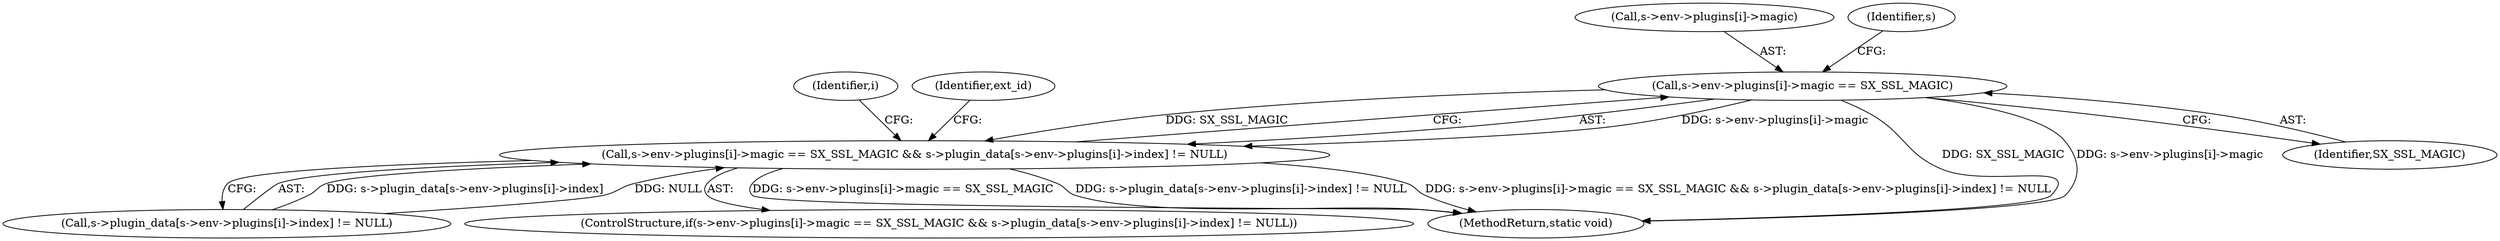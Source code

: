 digraph "0_jabberd2_8416ae54ecefa670534f27a31db71d048b9c7f16_0@array" {
"1000323" [label="(Call,s->env->plugins[i]->magic == SX_SSL_MAGIC)"];
"1000322" [label="(Call,s->env->plugins[i]->magic == SX_SSL_MAGIC && s->plugin_data[s->env->plugins[i]->index] != NULL)"];
"1000805" [label="(MethodReturn,static void)"];
"1000334" [label="(Call,s->plugin_data[s->env->plugins[i]->index] != NULL)"];
"1000333" [label="(Identifier,SX_SSL_MAGIC)"];
"1000321" [label="(ControlStructure,if(s->env->plugins[i]->magic == SX_SSL_MAGIC && s->plugin_data[s->env->plugins[i]->index] != NULL))"];
"1000322" [label="(Call,s->env->plugins[i]->magic == SX_SSL_MAGIC && s->plugin_data[s->env->plugins[i]->index] != NULL)"];
"1000324" [label="(Call,s->env->plugins[i]->magic)"];
"1000323" [label="(Call,s->env->plugins[i]->magic == SX_SSL_MAGIC)"];
"1000320" [label="(Identifier,i)"];
"1000337" [label="(Identifier,s)"];
"1000350" [label="(Identifier,ext_id)"];
"1000323" -> "1000322"  [label="AST: "];
"1000323" -> "1000333"  [label="CFG: "];
"1000324" -> "1000323"  [label="AST: "];
"1000333" -> "1000323"  [label="AST: "];
"1000337" -> "1000323"  [label="CFG: "];
"1000322" -> "1000323"  [label="CFG: "];
"1000323" -> "1000805"  [label="DDG: SX_SSL_MAGIC"];
"1000323" -> "1000805"  [label="DDG: s->env->plugins[i]->magic"];
"1000323" -> "1000322"  [label="DDG: s->env->plugins[i]->magic"];
"1000323" -> "1000322"  [label="DDG: SX_SSL_MAGIC"];
"1000322" -> "1000321"  [label="AST: "];
"1000322" -> "1000334"  [label="CFG: "];
"1000334" -> "1000322"  [label="AST: "];
"1000350" -> "1000322"  [label="CFG: "];
"1000320" -> "1000322"  [label="CFG: "];
"1000322" -> "1000805"  [label="DDG: s->plugin_data[s->env->plugins[i]->index] != NULL"];
"1000322" -> "1000805"  [label="DDG: s->env->plugins[i]->magic == SX_SSL_MAGIC && s->plugin_data[s->env->plugins[i]->index] != NULL"];
"1000322" -> "1000805"  [label="DDG: s->env->plugins[i]->magic == SX_SSL_MAGIC"];
"1000334" -> "1000322"  [label="DDG: s->plugin_data[s->env->plugins[i]->index]"];
"1000334" -> "1000322"  [label="DDG: NULL"];
}
